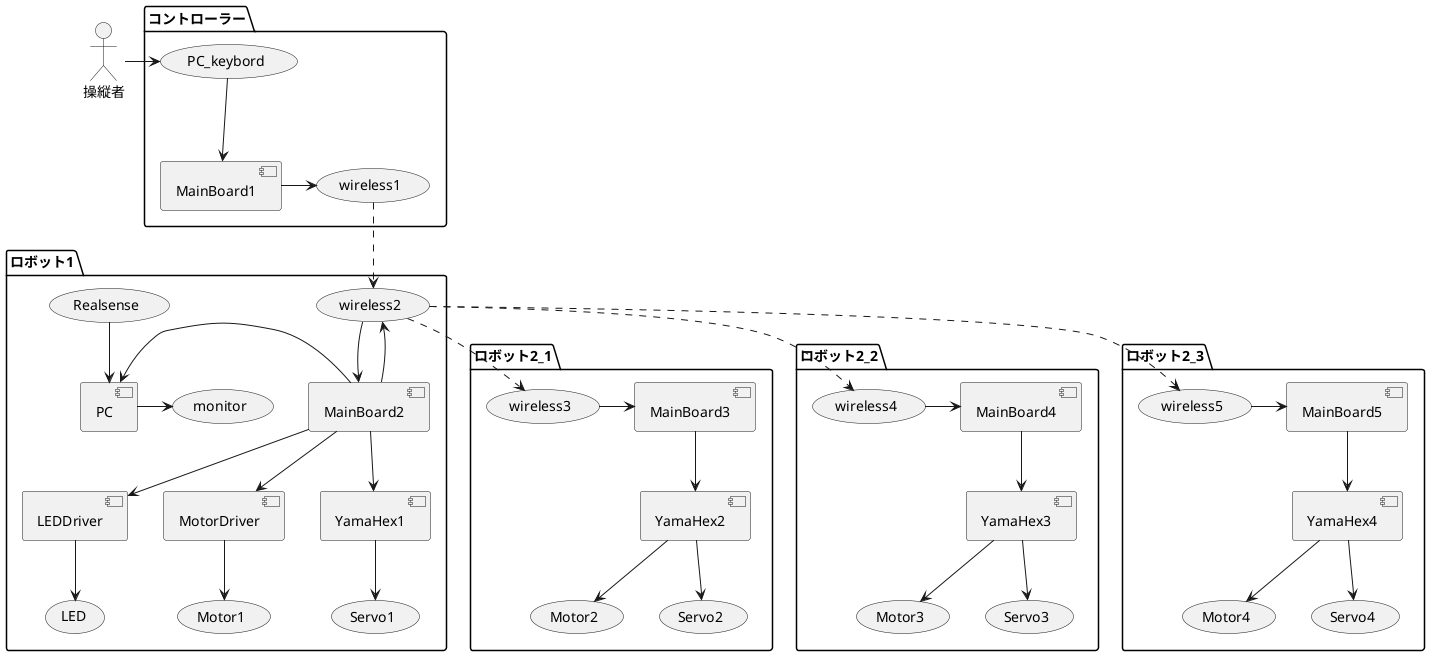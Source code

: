 @startuml control_system_all
操縦者 as human

package "コントローラー" {
    human -> (PC_keybord)
    (PC_keybord) -down-> [MainBoard1]
    [MainBoard1] -> (wireless1)
}
package "ロボット1" {
    (wireless1) ..> (wireless2)
    (wireless2) -> [MainBoard2]
    [MainBoard2] -> [PC]
    [PC] -> (monitor)
    (Realsense) -down-> [PC]
    [MainBoard2] -down-> [LEDDriver]
    [LEDDriver] -down-> (LED)
    [MainBoard2] -down-> [MotorDriver]
    [MotorDriver] -down-> (Motor1)
    [MainBoard2] -down-> [YamaHex1]
    [YamaHex1] -down-> (Servo1)
    [MainBoard2] -down-> (wireless2)
}
package "ロボット2_1" {
    (wireless2) .down.> (wireless3)
    (wireless3) -> [MainBoard3]
    [MainBoard3] -down-> [YamaHex2]
    [YamaHex2] -down-> (Servo2)
    [YamaHex2] -down-> (Motor2)
}
package "ロボット2_2" {
    (wireless2) .down.> (wireless4)
    (wireless4) -> [MainBoard4]
    [MainBoard4] -down-> [YamaHex3]
    [YamaHex3] -down-> (Servo3)
    [YamaHex3] -down-> (Motor3)
}
package "ロボット2_3" {
    (wireless2) .down.> (wireless5)
    (wireless5) -> [MainBoard5]
    [MainBoard5] -down-> [YamaHex4]
    [YamaHex4] -down-> (Servo4)
    [YamaHex4] -down-> (Motor4)
}

@enduml
